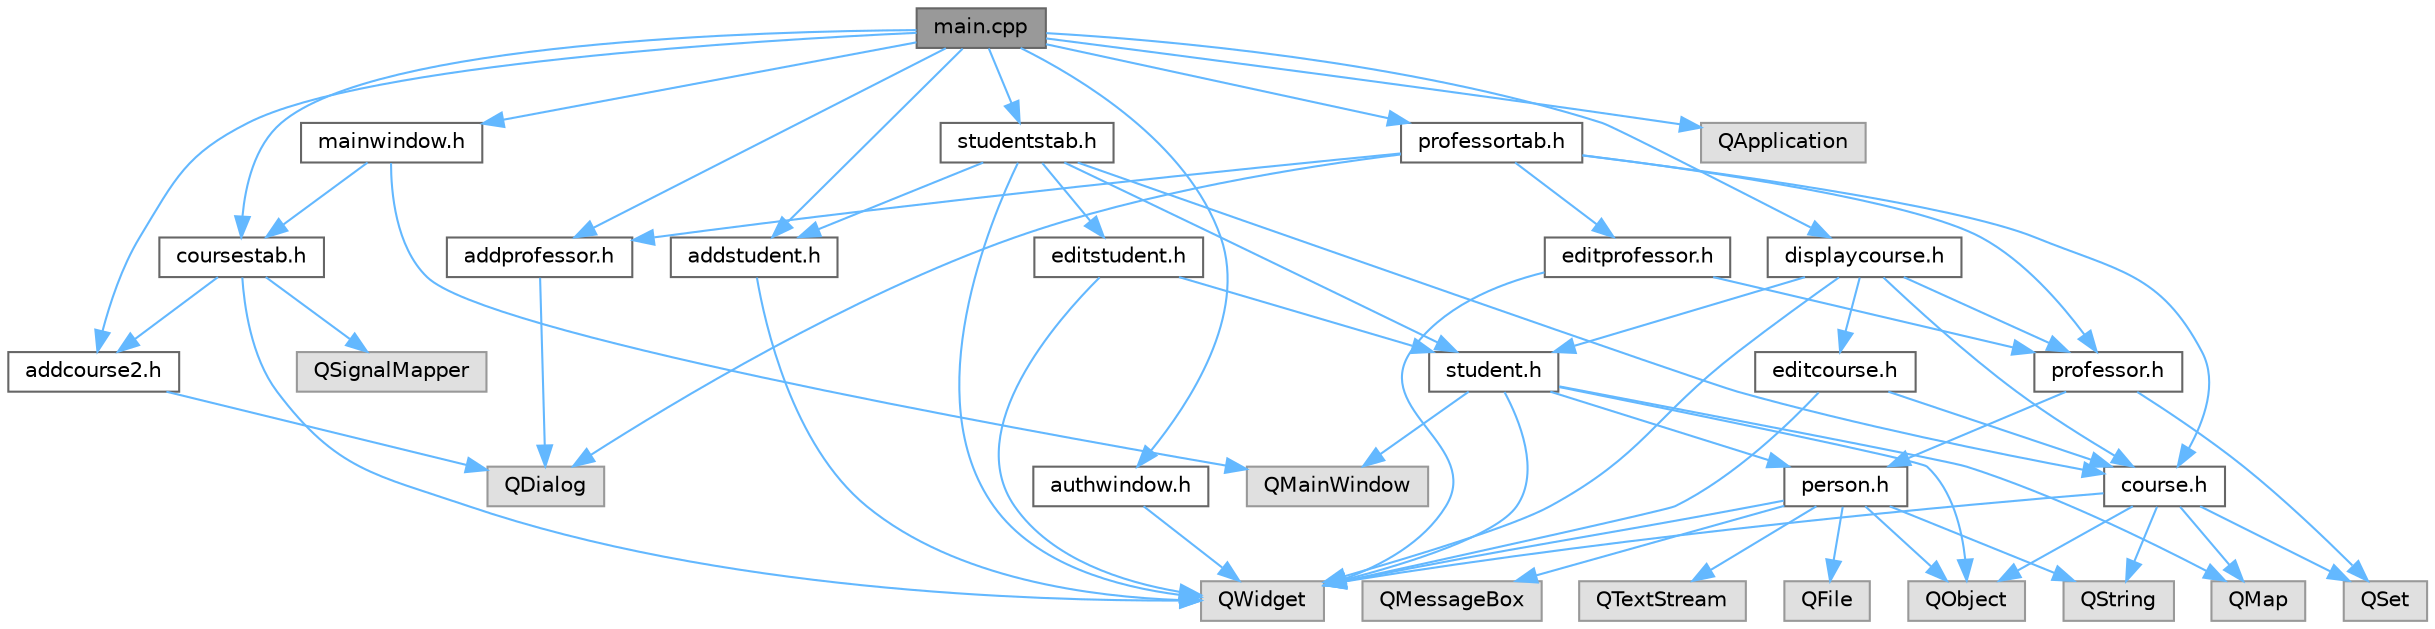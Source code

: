 digraph "main.cpp"
{
 // LATEX_PDF_SIZE
  bgcolor="transparent";
  edge [fontname=Helvetica,fontsize=10,labelfontname=Helvetica,labelfontsize=10];
  node [fontname=Helvetica,fontsize=10,shape=box,height=0.2,width=0.4];
  Node1 [label="main.cpp",height=0.2,width=0.4,color="gray40", fillcolor="grey60", style="filled", fontcolor="black",tooltip=" "];
  Node1 -> Node2 [color="steelblue1",style="solid"];
  Node2 [label="addcourse2.h",height=0.2,width=0.4,color="grey40", fillcolor="white", style="filled",URL="$addcourse2_8h.html",tooltip=" "];
  Node2 -> Node3 [color="steelblue1",style="solid"];
  Node3 [label="QDialog",height=0.2,width=0.4,color="grey60", fillcolor="#E0E0E0", style="filled",tooltip=" "];
  Node1 -> Node4 [color="steelblue1",style="solid"];
  Node4 [label="coursestab.h",height=0.2,width=0.4,color="grey40", fillcolor="white", style="filled",URL="$coursestab_8h.html",tooltip=" "];
  Node4 -> Node2 [color="steelblue1",style="solid"];
  Node4 -> Node5 [color="steelblue1",style="solid"];
  Node5 [label="QWidget",height=0.2,width=0.4,color="grey60", fillcolor="#E0E0E0", style="filled",tooltip=" "];
  Node4 -> Node6 [color="steelblue1",style="solid"];
  Node6 [label="QSignalMapper",height=0.2,width=0.4,color="grey60", fillcolor="#E0E0E0", style="filled",tooltip=" "];
  Node1 -> Node7 [color="steelblue1",style="solid"];
  Node7 [label="mainwindow.h",height=0.2,width=0.4,color="grey40", fillcolor="white", style="filled",URL="$mainwindow_8h.html",tooltip=" "];
  Node7 -> Node4 [color="steelblue1",style="solid"];
  Node7 -> Node8 [color="steelblue1",style="solid"];
  Node8 [label="QMainWindow",height=0.2,width=0.4,color="grey60", fillcolor="#E0E0E0", style="filled",tooltip=" "];
  Node1 -> Node9 [color="steelblue1",style="solid"];
  Node9 [label="addprofessor.h",height=0.2,width=0.4,color="grey40", fillcolor="white", style="filled",URL="$addprofessor_8h.html",tooltip=" "];
  Node9 -> Node3 [color="steelblue1",style="solid"];
  Node1 -> Node10 [color="steelblue1",style="solid"];
  Node10 [label="addstudent.h",height=0.2,width=0.4,color="grey40", fillcolor="white", style="filled",URL="$addstudent_8h.html",tooltip=" "];
  Node10 -> Node5 [color="steelblue1",style="solid"];
  Node1 -> Node11 [color="steelblue1",style="solid"];
  Node11 [label="authwindow.h",height=0.2,width=0.4,color="grey40", fillcolor="white", style="filled",URL="$authwindow_8h.html",tooltip=" "];
  Node11 -> Node5 [color="steelblue1",style="solid"];
  Node1 -> Node12 [color="steelblue1",style="solid"];
  Node12 [label="displaycourse.h",height=0.2,width=0.4,color="grey40", fillcolor="white", style="filled",URL="$displaycourse_8h.html",tooltip=" "];
  Node12 -> Node13 [color="steelblue1",style="solid"];
  Node13 [label="course.h",height=0.2,width=0.4,color="grey40", fillcolor="white", style="filled",URL="$course_8h.html",tooltip=" "];
  Node13 -> Node14 [color="steelblue1",style="solid"];
  Node14 [label="QString",height=0.2,width=0.4,color="grey60", fillcolor="#E0E0E0", style="filled",tooltip=" "];
  Node13 -> Node15 [color="steelblue1",style="solid"];
  Node15 [label="QObject",height=0.2,width=0.4,color="grey60", fillcolor="#E0E0E0", style="filled",tooltip=" "];
  Node13 -> Node5 [color="steelblue1",style="solid"];
  Node13 -> Node16 [color="steelblue1",style="solid"];
  Node16 [label="QSet",height=0.2,width=0.4,color="grey60", fillcolor="#E0E0E0", style="filled",tooltip=" "];
  Node13 -> Node17 [color="steelblue1",style="solid"];
  Node17 [label="QMap",height=0.2,width=0.4,color="grey60", fillcolor="#E0E0E0", style="filled",tooltip=" "];
  Node12 -> Node18 [color="steelblue1",style="solid"];
  Node18 [label="student.h",height=0.2,width=0.4,color="grey40", fillcolor="white", style="filled",URL="$student_8h.html",tooltip=" "];
  Node18 -> Node8 [color="steelblue1",style="solid"];
  Node18 -> Node15 [color="steelblue1",style="solid"];
  Node18 -> Node5 [color="steelblue1",style="solid"];
  Node18 -> Node17 [color="steelblue1",style="solid"];
  Node18 -> Node19 [color="steelblue1",style="solid"];
  Node19 [label="person.h",height=0.2,width=0.4,color="grey40", fillcolor="white", style="filled",URL="$person_8h.html",tooltip=" "];
  Node19 -> Node14 [color="steelblue1",style="solid"];
  Node19 -> Node15 [color="steelblue1",style="solid"];
  Node19 -> Node5 [color="steelblue1",style="solid"];
  Node19 -> Node20 [color="steelblue1",style="solid"];
  Node20 [label="QFile",height=0.2,width=0.4,color="grey60", fillcolor="#E0E0E0", style="filled",tooltip=" "];
  Node19 -> Node21 [color="steelblue1",style="solid"];
  Node21 [label="QMessageBox",height=0.2,width=0.4,color="grey60", fillcolor="#E0E0E0", style="filled",tooltip=" "];
  Node19 -> Node22 [color="steelblue1",style="solid"];
  Node22 [label="QTextStream",height=0.2,width=0.4,color="grey60", fillcolor="#E0E0E0", style="filled",tooltip=" "];
  Node12 -> Node23 [color="steelblue1",style="solid"];
  Node23 [label="professor.h",height=0.2,width=0.4,color="grey40", fillcolor="white", style="filled",URL="$professor_8h.html",tooltip=" "];
  Node23 -> Node19 [color="steelblue1",style="solid"];
  Node23 -> Node16 [color="steelblue1",style="solid"];
  Node12 -> Node5 [color="steelblue1",style="solid"];
  Node12 -> Node24 [color="steelblue1",style="solid"];
  Node24 [label="editcourse.h",height=0.2,width=0.4,color="grey40", fillcolor="white", style="filled",URL="$editcourse_8h.html",tooltip=" "];
  Node24 -> Node13 [color="steelblue1",style="solid"];
  Node24 -> Node5 [color="steelblue1",style="solid"];
  Node1 -> Node25 [color="steelblue1",style="solid"];
  Node25 [label="professortab.h",height=0.2,width=0.4,color="grey40", fillcolor="white", style="filled",URL="$professortab_8h.html",tooltip=" "];
  Node25 -> Node9 [color="steelblue1",style="solid"];
  Node25 -> Node23 [color="steelblue1",style="solid"];
  Node25 -> Node3 [color="steelblue1",style="solid"];
  Node25 -> Node13 [color="steelblue1",style="solid"];
  Node25 -> Node26 [color="steelblue1",style="solid"];
  Node26 [label="editprofessor.h",height=0.2,width=0.4,color="grey40", fillcolor="white", style="filled",URL="$editprofessor_8h.html",tooltip=" "];
  Node26 -> Node5 [color="steelblue1",style="solid"];
  Node26 -> Node23 [color="steelblue1",style="solid"];
  Node1 -> Node27 [color="steelblue1",style="solid"];
  Node27 [label="studentstab.h",height=0.2,width=0.4,color="grey40", fillcolor="white", style="filled",URL="$studentstab_8h.html",tooltip=" "];
  Node27 -> Node10 [color="steelblue1",style="solid"];
  Node27 -> Node5 [color="steelblue1",style="solid"];
  Node27 -> Node13 [color="steelblue1",style="solid"];
  Node27 -> Node18 [color="steelblue1",style="solid"];
  Node27 -> Node28 [color="steelblue1",style="solid"];
  Node28 [label="editstudent.h",height=0.2,width=0.4,color="grey40", fillcolor="white", style="filled",URL="$editstudent_8h.html",tooltip=" "];
  Node28 -> Node5 [color="steelblue1",style="solid"];
  Node28 -> Node18 [color="steelblue1",style="solid"];
  Node1 -> Node29 [color="steelblue1",style="solid"];
  Node29 [label="QApplication",height=0.2,width=0.4,color="grey60", fillcolor="#E0E0E0", style="filled",tooltip=" "];
}
